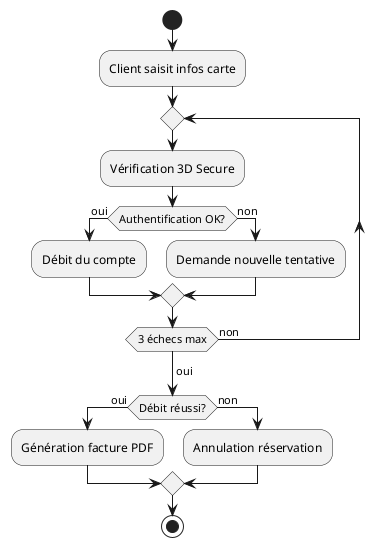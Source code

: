 @startuml
start
:Client saisit infos carte;
repeat
  :Vérification 3D Secure;
  if (Authentification OK?) then (oui)
    :Débit du compte;
  else (non)
    :Demande nouvelle tentative;
  endif
repeat while (3 échecs max) is (non)
->oui;
if (Débit réussi?) then (oui)
  :Génération facture PDF;
else (non)
  :Annulation réservation;
endif
stop
@enduml